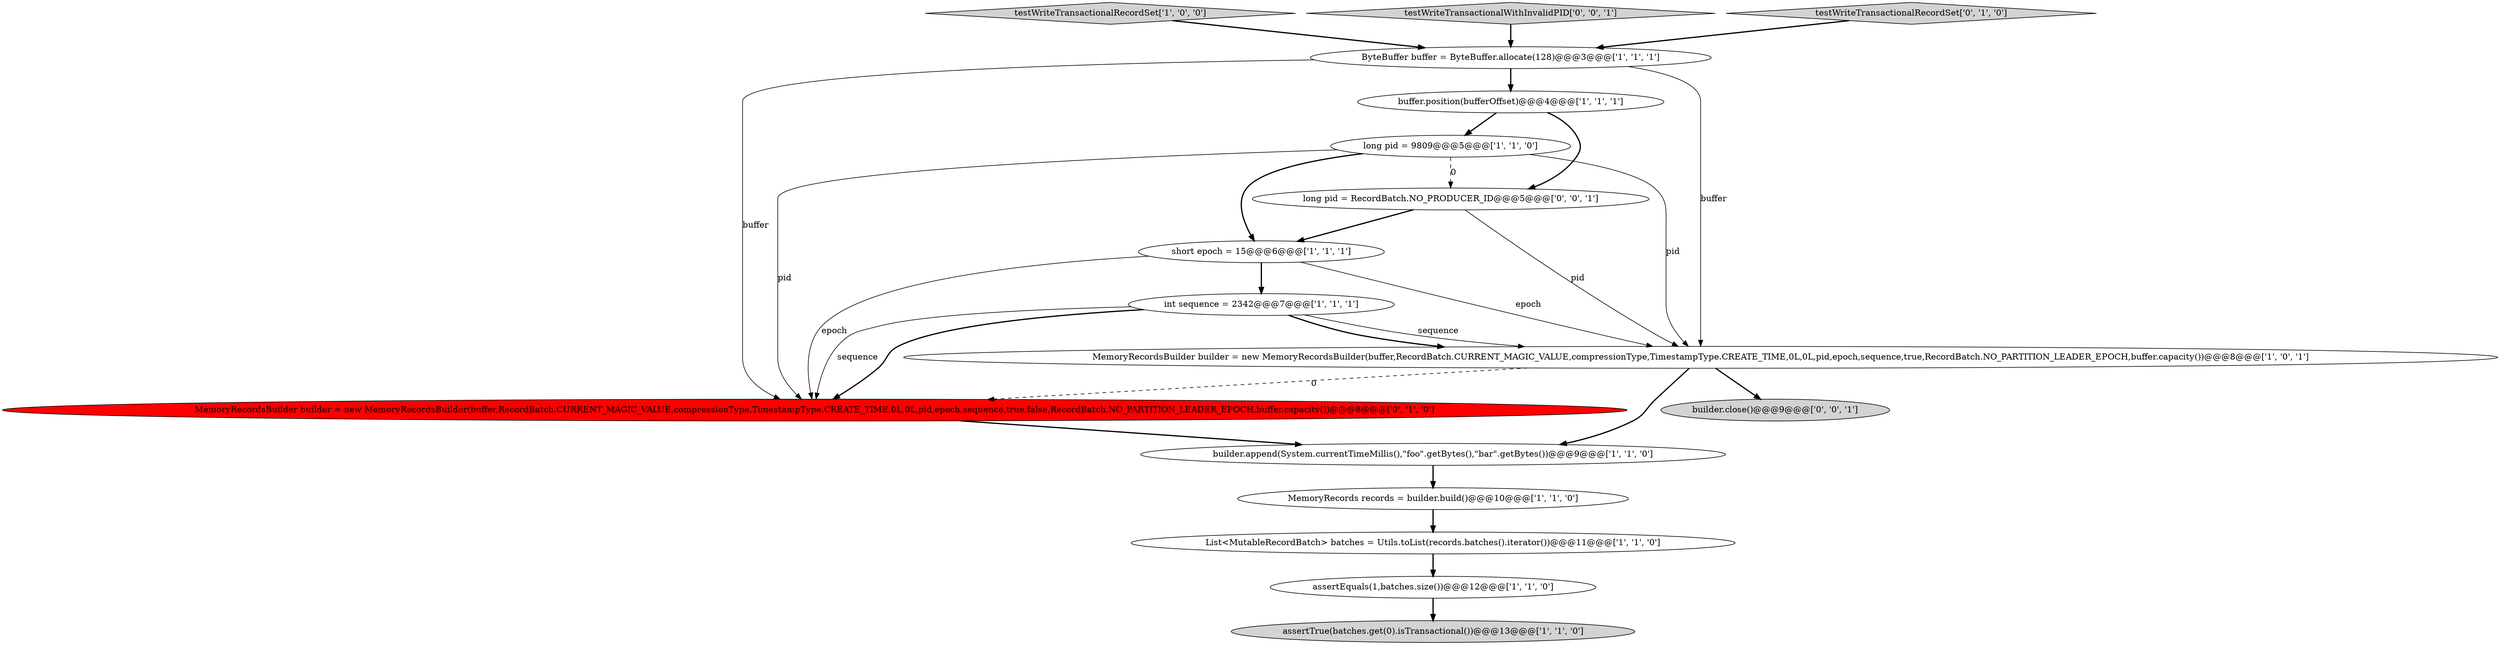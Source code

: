 digraph {
11 [style = filled, label = "testWriteTransactionalRecordSet['1', '0', '0']", fillcolor = lightgray, shape = diamond image = "AAA0AAABBB1BBB"];
7 [style = filled, label = "short epoch = 15@@@6@@@['1', '1', '1']", fillcolor = white, shape = ellipse image = "AAA0AAABBB1BBB"];
8 [style = filled, label = "MemoryRecords records = builder.build()@@@10@@@['1', '1', '0']", fillcolor = white, shape = ellipse image = "AAA0AAABBB1BBB"];
9 [style = filled, label = "assertEquals(1,batches.size())@@@12@@@['1', '1', '0']", fillcolor = white, shape = ellipse image = "AAA0AAABBB1BBB"];
1 [style = filled, label = "buffer.position(bufferOffset)@@@4@@@['1', '1', '1']", fillcolor = white, shape = ellipse image = "AAA0AAABBB1BBB"];
2 [style = filled, label = "builder.append(System.currentTimeMillis(),\"foo\".getBytes(),\"bar\".getBytes())@@@9@@@['1', '1', '0']", fillcolor = white, shape = ellipse image = "AAA0AAABBB1BBB"];
0 [style = filled, label = "ByteBuffer buffer = ByteBuffer.allocate(128)@@@3@@@['1', '1', '1']", fillcolor = white, shape = ellipse image = "AAA0AAABBB1BBB"];
5 [style = filled, label = "int sequence = 2342@@@7@@@['1', '1', '1']", fillcolor = white, shape = ellipse image = "AAA0AAABBB1BBB"];
16 [style = filled, label = "long pid = RecordBatch.NO_PRODUCER_ID@@@5@@@['0', '0', '1']", fillcolor = white, shape = ellipse image = "AAA0AAABBB3BBB"];
10 [style = filled, label = "long pid = 9809@@@5@@@['1', '1', '0']", fillcolor = white, shape = ellipse image = "AAA0AAABBB1BBB"];
12 [style = filled, label = "MemoryRecordsBuilder builder = new MemoryRecordsBuilder(buffer,RecordBatch.CURRENT_MAGIC_VALUE,compressionType,TimestampType.CREATE_TIME,0L,0L,pid,epoch,sequence,true,false,RecordBatch.NO_PARTITION_LEADER_EPOCH,buffer.capacity())@@@8@@@['0', '1', '0']", fillcolor = red, shape = ellipse image = "AAA1AAABBB2BBB"];
14 [style = filled, label = "testWriteTransactionalWithInvalidPID['0', '0', '1']", fillcolor = lightgray, shape = diamond image = "AAA0AAABBB3BBB"];
6 [style = filled, label = "assertTrue(batches.get(0).isTransactional())@@@13@@@['1', '1', '0']", fillcolor = lightgray, shape = ellipse image = "AAA0AAABBB1BBB"];
15 [style = filled, label = "builder.close()@@@9@@@['0', '0', '1']", fillcolor = lightgray, shape = ellipse image = "AAA0AAABBB3BBB"];
13 [style = filled, label = "testWriteTransactionalRecordSet['0', '1', '0']", fillcolor = lightgray, shape = diamond image = "AAA0AAABBB2BBB"];
4 [style = filled, label = "List<MutableRecordBatch> batches = Utils.toList(records.batches().iterator())@@@11@@@['1', '1', '0']", fillcolor = white, shape = ellipse image = "AAA0AAABBB1BBB"];
3 [style = filled, label = "MemoryRecordsBuilder builder = new MemoryRecordsBuilder(buffer,RecordBatch.CURRENT_MAGIC_VALUE,compressionType,TimestampType.CREATE_TIME,0L,0L,pid,epoch,sequence,true,RecordBatch.NO_PARTITION_LEADER_EPOCH,buffer.capacity())@@@8@@@['1', '0', '1']", fillcolor = white, shape = ellipse image = "AAA0AAABBB1BBB"];
5->3 [style = bold, label=""];
4->9 [style = bold, label=""];
5->12 [style = solid, label="sequence"];
7->12 [style = solid, label="epoch"];
10->3 [style = solid, label="pid"];
16->7 [style = bold, label=""];
3->15 [style = bold, label=""];
0->12 [style = solid, label="buffer"];
16->3 [style = solid, label="pid"];
10->7 [style = bold, label=""];
9->6 [style = bold, label=""];
12->2 [style = bold, label=""];
7->5 [style = bold, label=""];
11->0 [style = bold, label=""];
3->12 [style = dashed, label="0"];
3->2 [style = bold, label=""];
14->0 [style = bold, label=""];
5->12 [style = bold, label=""];
1->16 [style = bold, label=""];
0->1 [style = bold, label=""];
0->3 [style = solid, label="buffer"];
7->3 [style = solid, label="epoch"];
10->12 [style = solid, label="pid"];
10->16 [style = dashed, label="0"];
8->4 [style = bold, label=""];
1->10 [style = bold, label=""];
5->3 [style = solid, label="sequence"];
2->8 [style = bold, label=""];
13->0 [style = bold, label=""];
}
